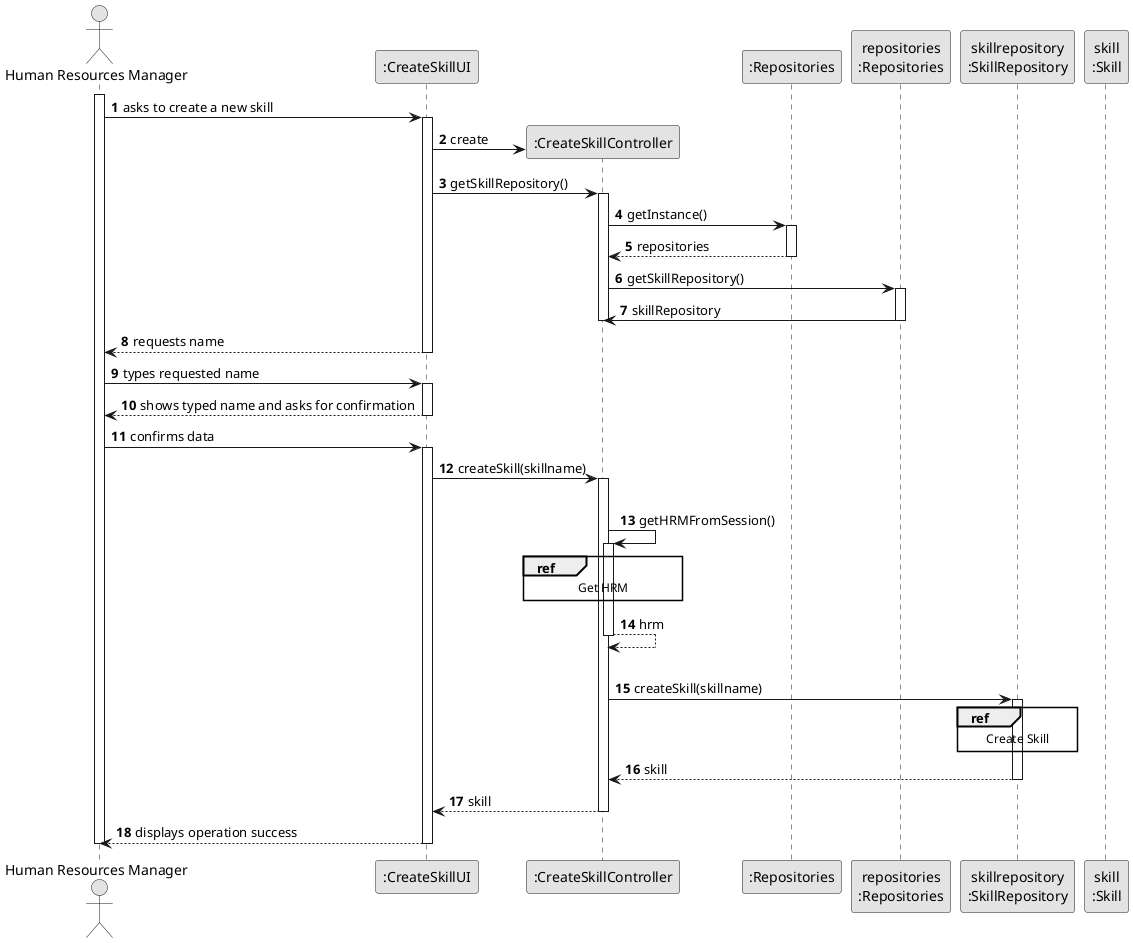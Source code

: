 @startuml
skinparam monochrome true
skinparam packageStyle rectangle
skinparam shadowing false

autonumber

'hide footbox
actor "Human Resources Manager" as ADM
participant ":CreateSkillUI" as UI
participant ":CreateSkillController" as CTRL
participant ":Repositories" as RepositorySingleton
participant "repositories\n:Repositories" as PLAT
participant "skillrepository\n:SkillRepository" as SR
participant "skill\n:Skill" as HABILIDADE

activate ADM

        ADM -> UI : asks to create a new skill

        activate UI

'            UI --> ADM : requests data (name)
            'create CTRL
            UI -> CTRL** : create

            UI -> CTRL : getSkillRepository()

            activate CTRL

            CTRL -> RepositorySingleton : getInstance()
                            activate RepositorySingleton

                                RepositorySingleton --> CTRL: repositories
                            deactivate RepositorySingleton

                 CTRL -> PLAT : getSkillRepository()
                         activate PLAT

                     PLAT -> CTRL : skillRepository
                     deactivate PLAT
    deactivate CTRL
    UI --> ADM : requests name
    deactivate UI

    ADM -> UI : types requested name
    activate UI

            UI --> ADM : shows typed name and asks for confirmation
        deactivate UI

        ADM -> UI : confirms data
        activate UI

        UI -> CTRL : createSkill(skillname)
        activate CTRL

            |||
            CTRL -> CTRL : getHRMFromSession()
            activate CTRL

                ref over CTRL
                Get HRM
                end

                CTRL --> CTRL : hrm
            deactivate CTRL

            |||
            CTRL -> SR: createSkill(skillname)
            activate SR

                ref over SR
                Create Skill
                end

                SR --> CTRL : skill

            deactivate SR

            CTRL --> UI: skill
            deactivate CTRL
            UI --> ADM: displays operation success
    deactivate UI

deactivate ADM

@enduml